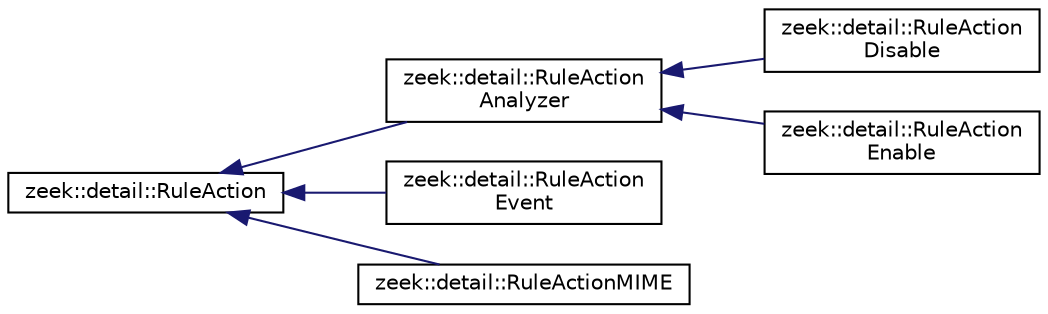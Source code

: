 digraph "Graphical Class Hierarchy"
{
 // LATEX_PDF_SIZE
  edge [fontname="Helvetica",fontsize="10",labelfontname="Helvetica",labelfontsize="10"];
  node [fontname="Helvetica",fontsize="10",shape=record];
  rankdir="LR";
  Node0 [label="zeek::detail::RuleAction",height=0.2,width=0.4,color="black", fillcolor="white", style="filled",URL="$d9/dec/classzeek_1_1detail_1_1RuleAction.html",tooltip=" "];
  Node0 -> Node1 [dir="back",color="midnightblue",fontsize="10",style="solid",fontname="Helvetica"];
  Node1 [label="zeek::detail::RuleAction\lAnalyzer",height=0.2,width=0.4,color="black", fillcolor="white", style="filled",URL="$d6/dc8/classzeek_1_1detail_1_1RuleActionAnalyzer.html",tooltip=" "];
  Node1 -> Node2 [dir="back",color="midnightblue",fontsize="10",style="solid",fontname="Helvetica"];
  Node2 [label="zeek::detail::RuleAction\lDisable",height=0.2,width=0.4,color="black", fillcolor="white", style="filled",URL="$d0/d45/classzeek_1_1detail_1_1RuleActionDisable.html",tooltip=" "];
  Node1 -> Node3 [dir="back",color="midnightblue",fontsize="10",style="solid",fontname="Helvetica"];
  Node3 [label="zeek::detail::RuleAction\lEnable",height=0.2,width=0.4,color="black", fillcolor="white", style="filled",URL="$dc/d6d/classzeek_1_1detail_1_1RuleActionEnable.html",tooltip=" "];
  Node0 -> Node4 [dir="back",color="midnightblue",fontsize="10",style="solid",fontname="Helvetica"];
  Node4 [label="zeek::detail::RuleAction\lEvent",height=0.2,width=0.4,color="black", fillcolor="white", style="filled",URL="$df/d80/classzeek_1_1detail_1_1RuleActionEvent.html",tooltip=" "];
  Node0 -> Node5 [dir="back",color="midnightblue",fontsize="10",style="solid",fontname="Helvetica"];
  Node5 [label="zeek::detail::RuleActionMIME",height=0.2,width=0.4,color="black", fillcolor="white", style="filled",URL="$d8/d17/classzeek_1_1detail_1_1RuleActionMIME.html",tooltip=" "];
}
